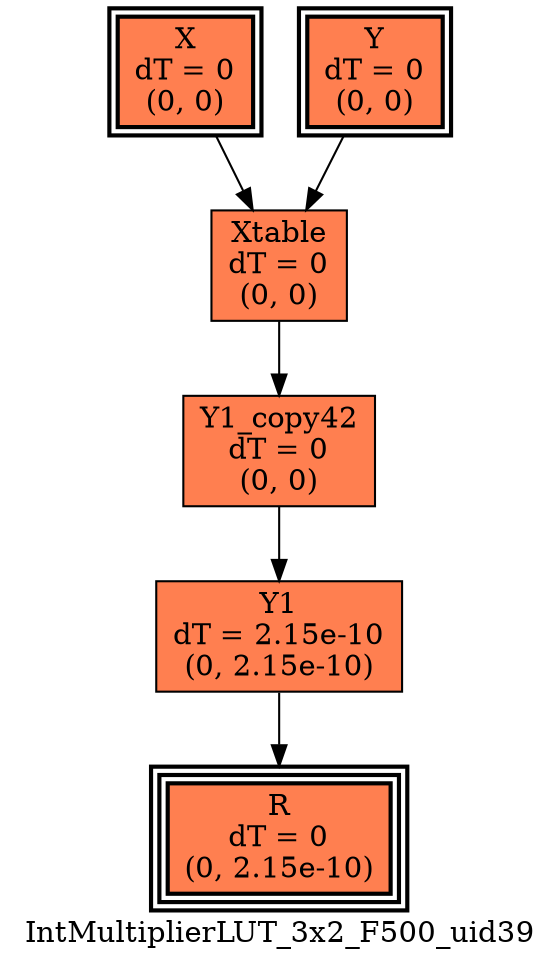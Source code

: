 digraph IntMultiplierLUT_3x2_F500_uid39
{
	//graph drawing options
	label=IntMultiplierLUT_3x2_F500_uid39;
	labelloc=bottom;
	labeljust=right;
	ratio=auto;
	nodesep=0.25;
	ranksep=0.5;

	//input/output signals of operator IntMultiplierLUT_3x2_F500_uid39
	X__IntMultiplierLUT_3x2_F500_uid39 [ label="X\ndT = 0\n(0, 0)", shape=box, color=black, style="bold, filled", fillcolor=coral, peripheries=2 ];
	Y__IntMultiplierLUT_3x2_F500_uid39 [ label="Y\ndT = 0\n(0, 0)", shape=box, color=black, style="bold, filled", fillcolor=coral, peripheries=2 ];
	R__IntMultiplierLUT_3x2_F500_uid39 [ label="R\ndT = 0\n(0, 2.15e-10)", shape=box, color=black, style="bold, filled", fillcolor=coral, peripheries=3 ];
	{rank=same X__IntMultiplierLUT_3x2_F500_uid39, Y__IntMultiplierLUT_3x2_F500_uid39};
	{rank=same R__IntMultiplierLUT_3x2_F500_uid39};
	//internal signals of operator IntMultiplierLUT_3x2_F500_uid39
	Xtable__IntMultiplierLUT_3x2_F500_uid39 [ label="Xtable\ndT = 0\n(0, 0)", shape=box, color=black, style=filled, fillcolor=coral, peripheries=1 ];
	Y1__IntMultiplierLUT_3x2_F500_uid39 [ label="Y1\ndT = 2.15e-10\n(0, 2.15e-10)", shape=box, color=black, style=filled, fillcolor=coral, peripheries=1 ];
	Y1_copy42__IntMultiplierLUT_3x2_F500_uid39 [ label="Y1_copy42\ndT = 0\n(0, 0)", shape=box, color=black, style=filled, fillcolor=coral, peripheries=1 ];

	//subcomponents of operator IntMultiplierLUT_3x2_F500_uid39

	//input and internal signal connections of operator IntMultiplierLUT_3x2_F500_uid39
	X__IntMultiplierLUT_3x2_F500_uid39 -> Xtable__IntMultiplierLUT_3x2_F500_uid39 [ arrowhead=normal, arrowsize=1.0, arrowtail=normal, color=black, dir=forward  ];
	Y__IntMultiplierLUT_3x2_F500_uid39 -> Xtable__IntMultiplierLUT_3x2_F500_uid39 [ arrowhead=normal, arrowsize=1.0, arrowtail=normal, color=black, dir=forward  ];
	Xtable__IntMultiplierLUT_3x2_F500_uid39 -> Y1_copy42__IntMultiplierLUT_3x2_F500_uid39 [ arrowhead=normal, arrowsize=1.0, arrowtail=normal, color=black, dir=forward  ];
	Y1__IntMultiplierLUT_3x2_F500_uid39 -> R__IntMultiplierLUT_3x2_F500_uid39 [ arrowhead=normal, arrowsize=1.0, arrowtail=normal, color=black, dir=forward  ];
	Y1_copy42__IntMultiplierLUT_3x2_F500_uid39 -> Y1__IntMultiplierLUT_3x2_F500_uid39 [ arrowhead=normal, arrowsize=1.0, arrowtail=normal, color=black, dir=forward  ];
}

